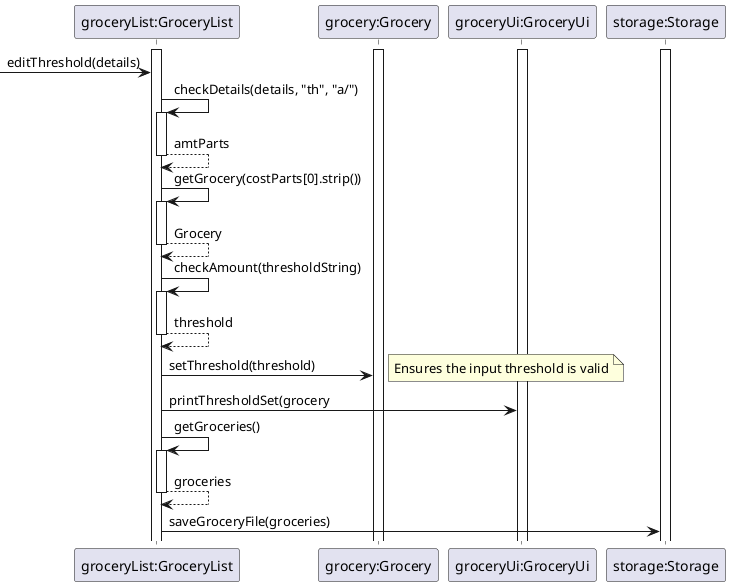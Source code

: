 @startuml

participant "groceryList:GroceryList" as gl
participant "grocery:Grocery" as g
participant "groceryUi:GroceryUi" as ui
participant "storage:Storage" as s

activate gl
activate g
activate ui
activate s
-> gl : editThreshold(details)
gl -> gl:checkDetails(details, "th", "a/")
activate gl
return amtParts

gl -> gl: getGrocery(costParts[0].strip())
activate gl
return Grocery

gl -> gl: checkAmount(thresholdString)
activate gl
return threshold

gl -> g : setThreshold(threshold)
note right
Ensures the input threshold is valid
end note

gl->ui:printThresholdSet(grocery

gl -> gl : getGroceries()
activate gl
return groceries

gl -> s :saveGroceryFile(groceries)




@enduml
